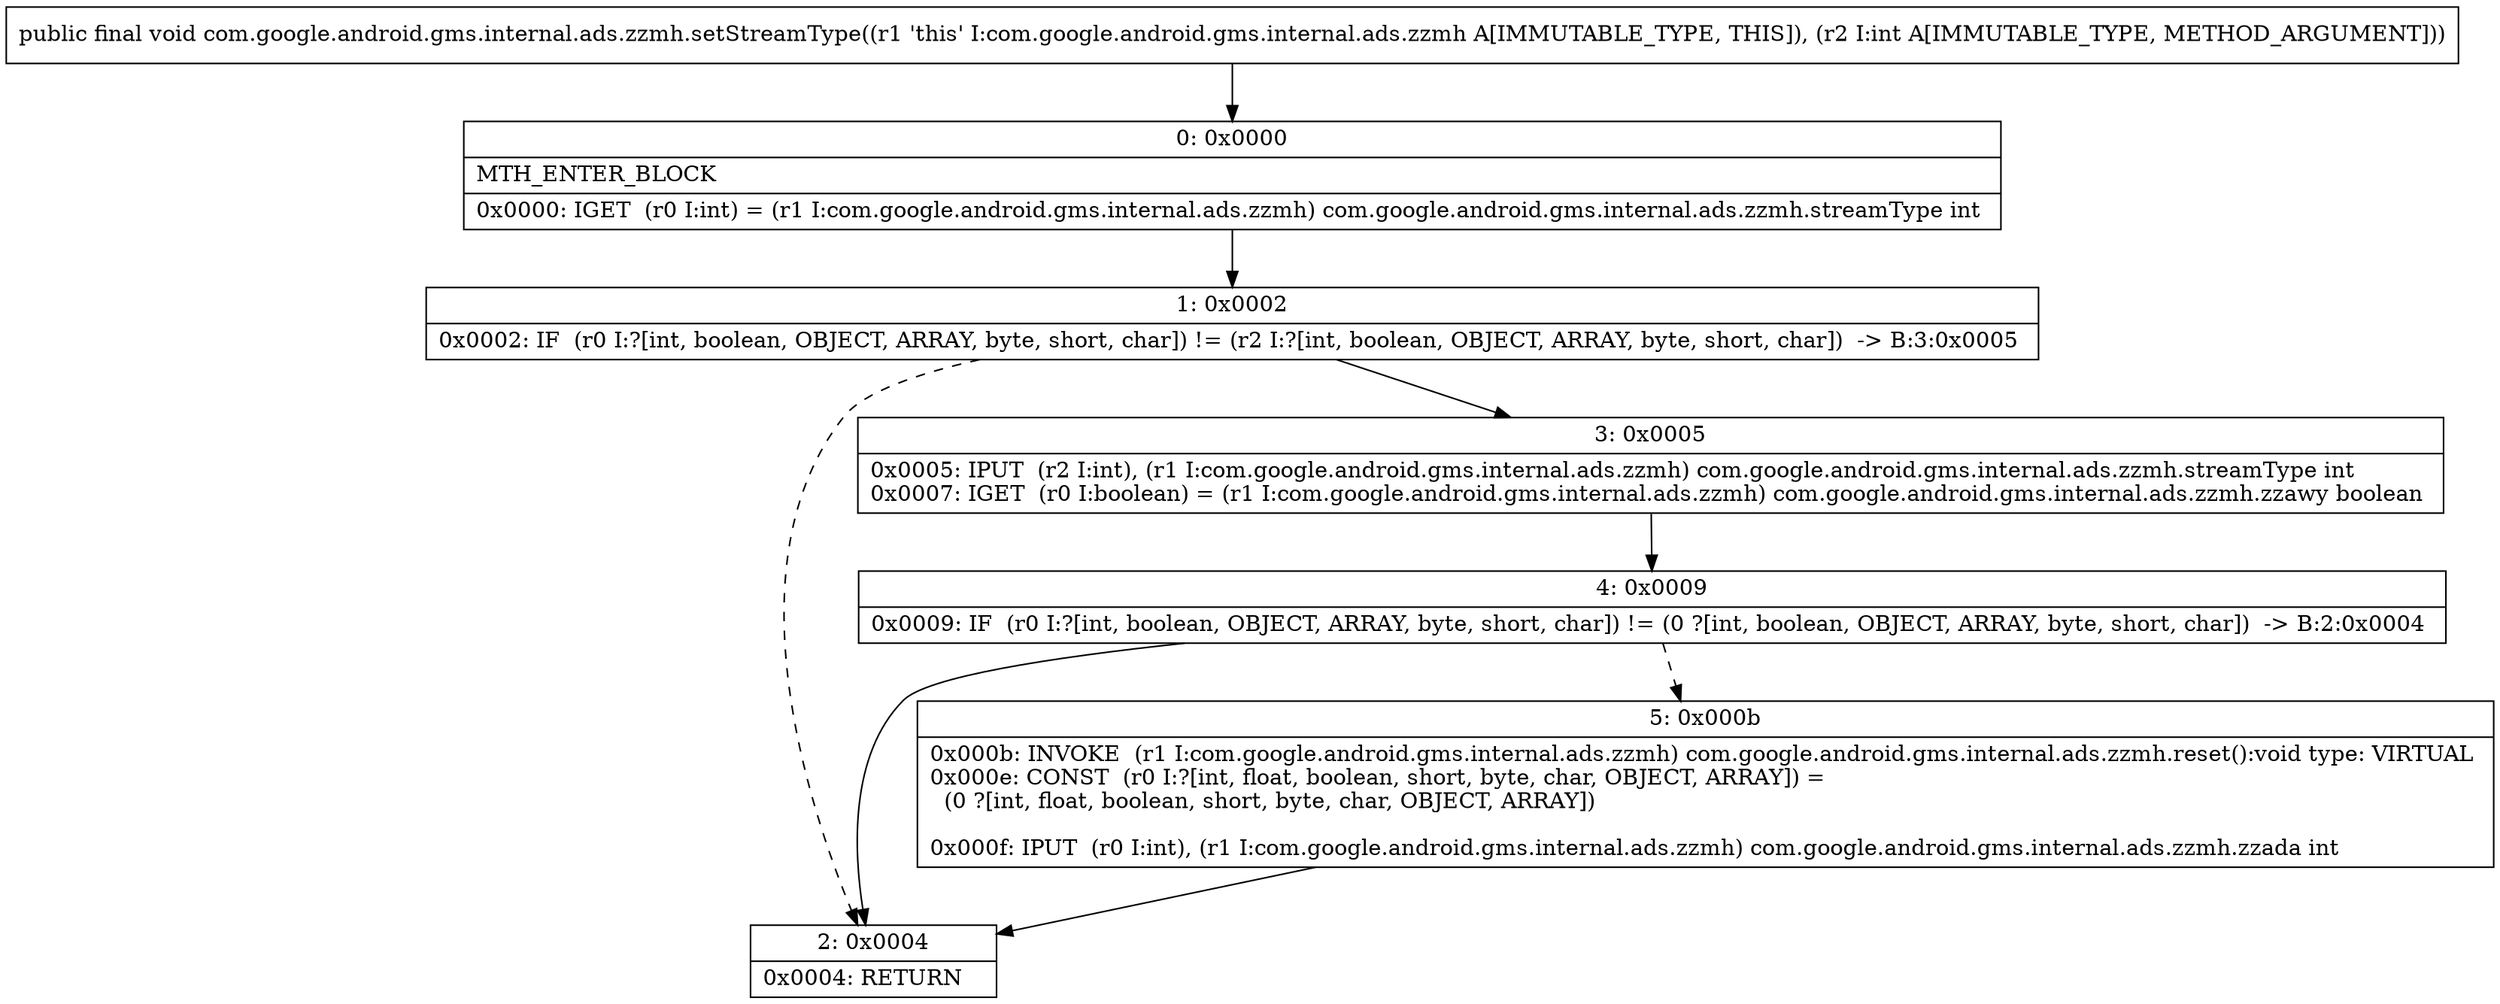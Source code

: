 digraph "CFG forcom.google.android.gms.internal.ads.zzmh.setStreamType(I)V" {
Node_0 [shape=record,label="{0\:\ 0x0000|MTH_ENTER_BLOCK\l|0x0000: IGET  (r0 I:int) = (r1 I:com.google.android.gms.internal.ads.zzmh) com.google.android.gms.internal.ads.zzmh.streamType int \l}"];
Node_1 [shape=record,label="{1\:\ 0x0002|0x0002: IF  (r0 I:?[int, boolean, OBJECT, ARRAY, byte, short, char]) != (r2 I:?[int, boolean, OBJECT, ARRAY, byte, short, char])  \-\> B:3:0x0005 \l}"];
Node_2 [shape=record,label="{2\:\ 0x0004|0x0004: RETURN   \l}"];
Node_3 [shape=record,label="{3\:\ 0x0005|0x0005: IPUT  (r2 I:int), (r1 I:com.google.android.gms.internal.ads.zzmh) com.google.android.gms.internal.ads.zzmh.streamType int \l0x0007: IGET  (r0 I:boolean) = (r1 I:com.google.android.gms.internal.ads.zzmh) com.google.android.gms.internal.ads.zzmh.zzawy boolean \l}"];
Node_4 [shape=record,label="{4\:\ 0x0009|0x0009: IF  (r0 I:?[int, boolean, OBJECT, ARRAY, byte, short, char]) != (0 ?[int, boolean, OBJECT, ARRAY, byte, short, char])  \-\> B:2:0x0004 \l}"];
Node_5 [shape=record,label="{5\:\ 0x000b|0x000b: INVOKE  (r1 I:com.google.android.gms.internal.ads.zzmh) com.google.android.gms.internal.ads.zzmh.reset():void type: VIRTUAL \l0x000e: CONST  (r0 I:?[int, float, boolean, short, byte, char, OBJECT, ARRAY]) = \l  (0 ?[int, float, boolean, short, byte, char, OBJECT, ARRAY])\l \l0x000f: IPUT  (r0 I:int), (r1 I:com.google.android.gms.internal.ads.zzmh) com.google.android.gms.internal.ads.zzmh.zzada int \l}"];
MethodNode[shape=record,label="{public final void com.google.android.gms.internal.ads.zzmh.setStreamType((r1 'this' I:com.google.android.gms.internal.ads.zzmh A[IMMUTABLE_TYPE, THIS]), (r2 I:int A[IMMUTABLE_TYPE, METHOD_ARGUMENT])) }"];
MethodNode -> Node_0;
Node_0 -> Node_1;
Node_1 -> Node_2[style=dashed];
Node_1 -> Node_3;
Node_3 -> Node_4;
Node_4 -> Node_2;
Node_4 -> Node_5[style=dashed];
Node_5 -> Node_2;
}

